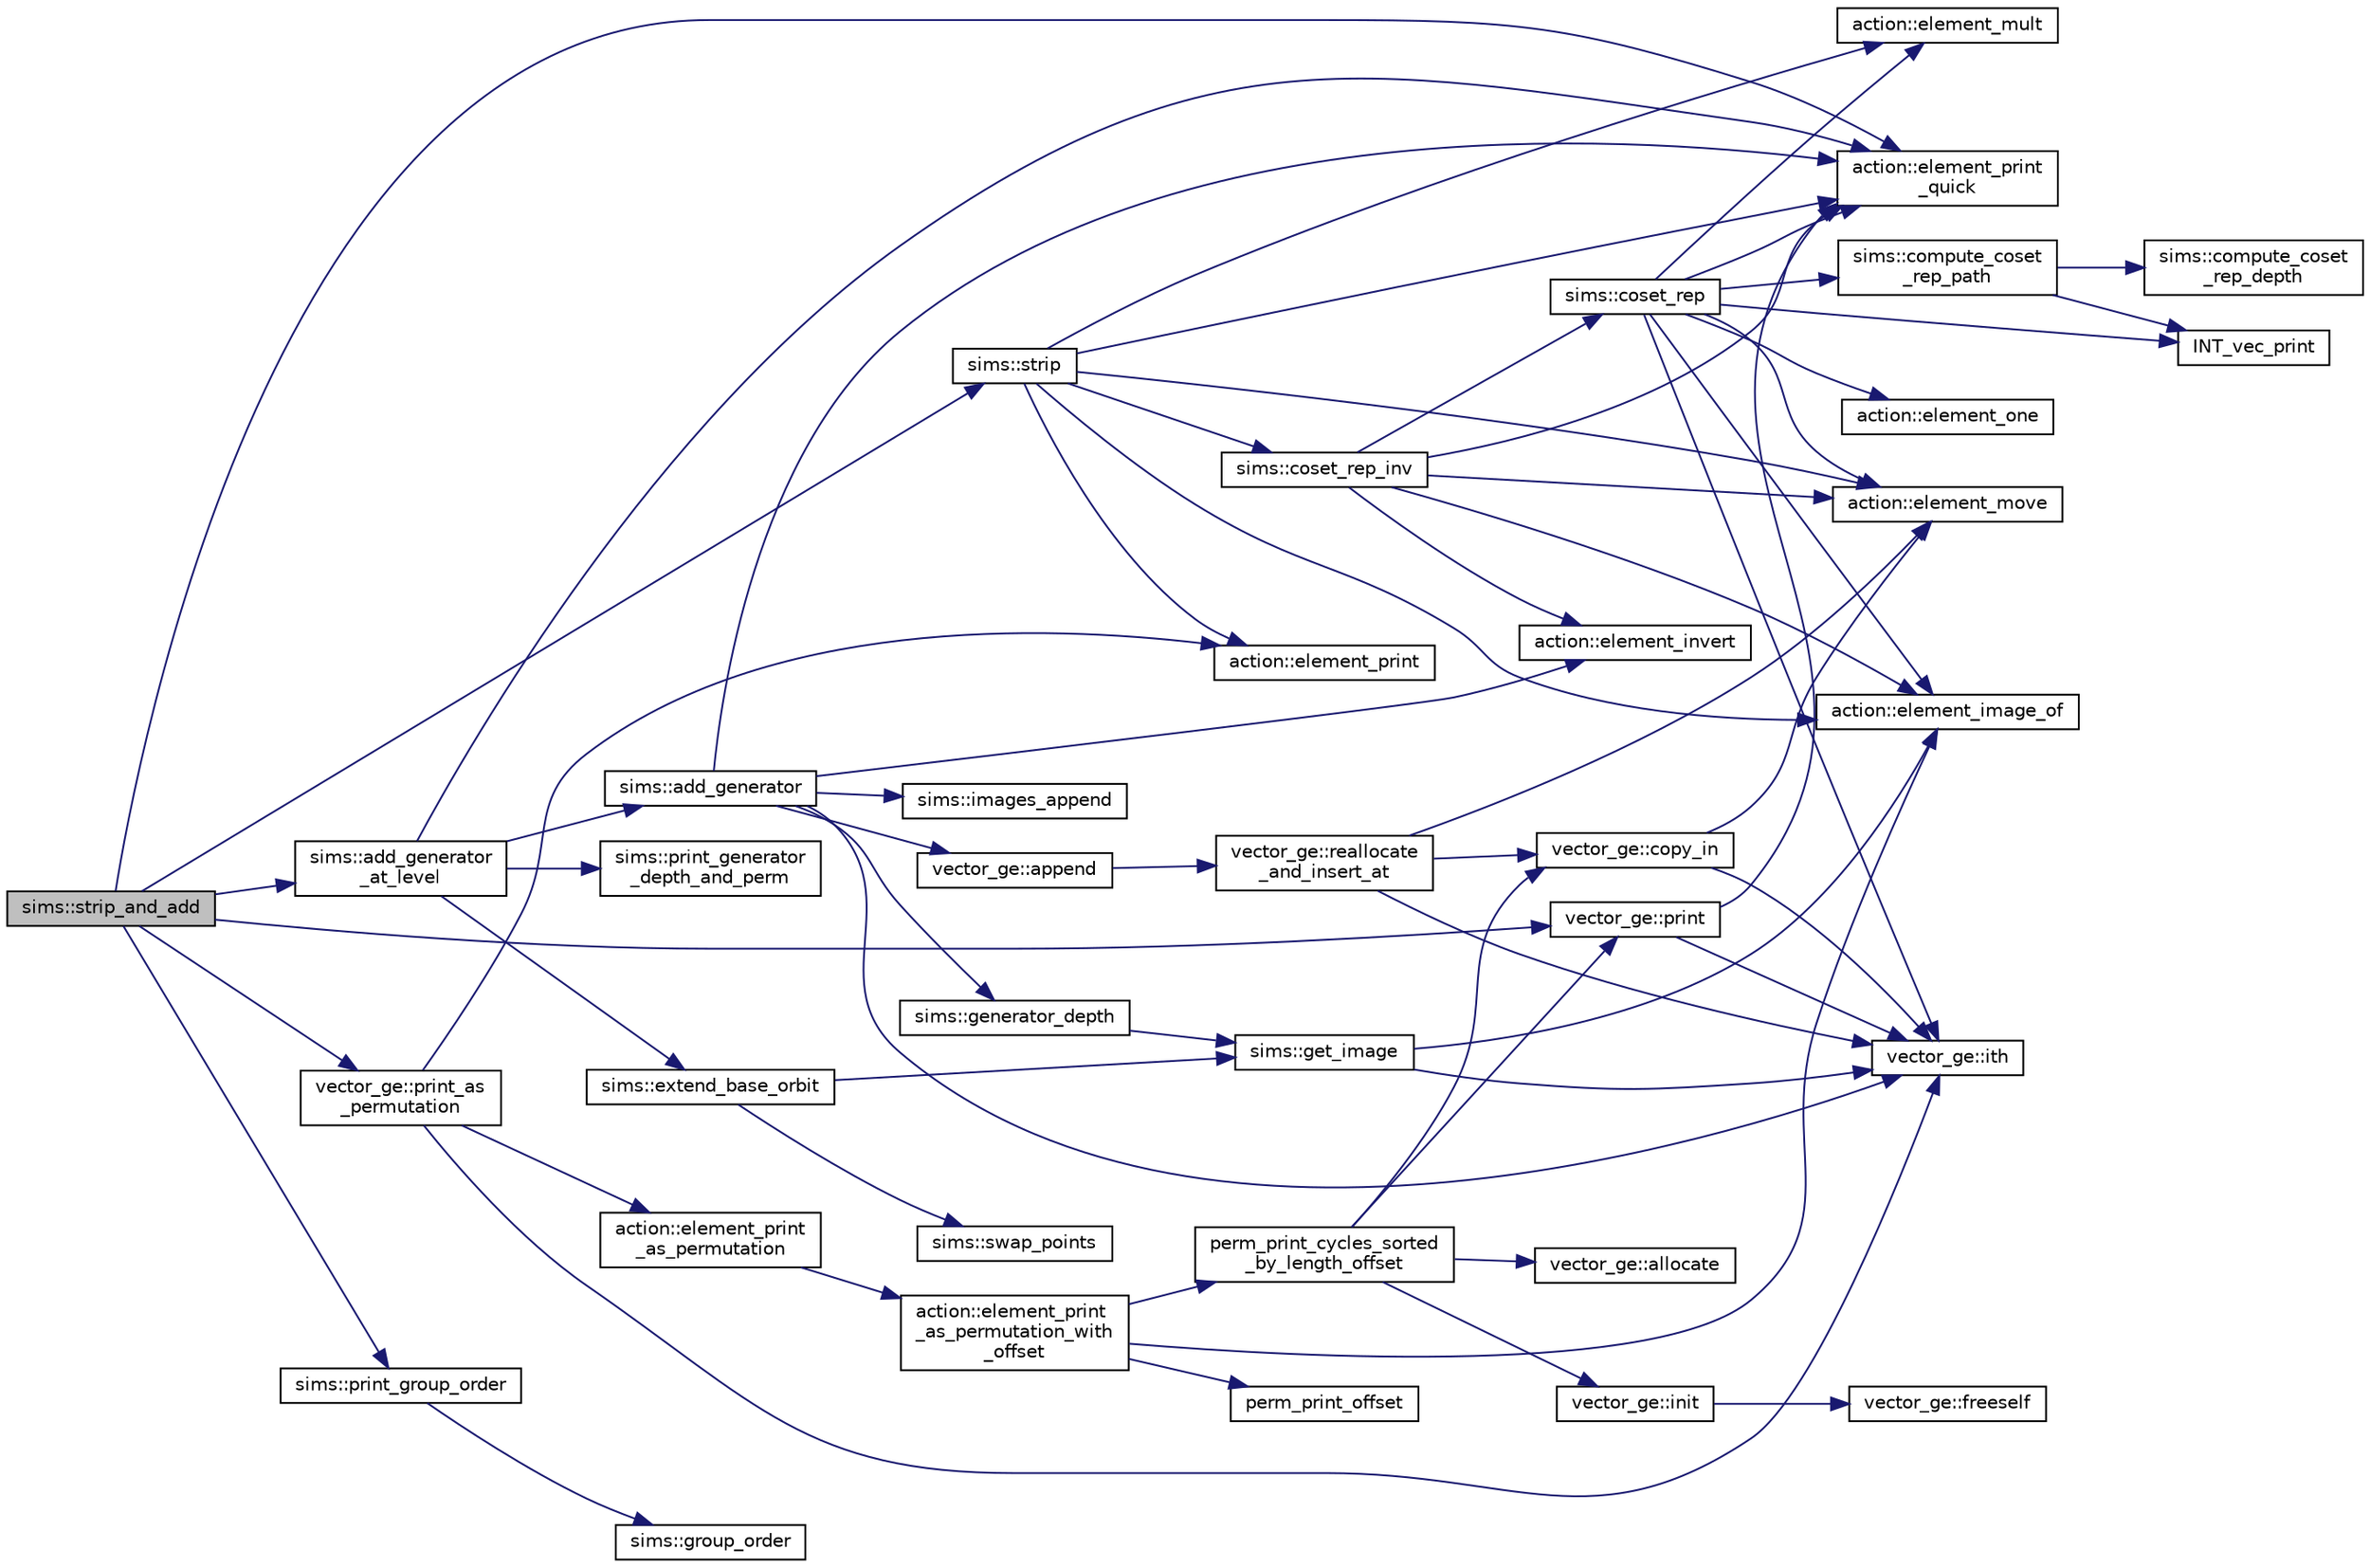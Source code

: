 digraph "sims::strip_and_add"
{
  edge [fontname="Helvetica",fontsize="10",labelfontname="Helvetica",labelfontsize="10"];
  node [fontname="Helvetica",fontsize="10",shape=record];
  rankdir="LR";
  Node10423 [label="sims::strip_and_add",height=0.2,width=0.4,color="black", fillcolor="grey75", style="filled", fontcolor="black"];
  Node10423 -> Node10424 [color="midnightblue",fontsize="10",style="solid",fontname="Helvetica"];
  Node10424 [label="sims::strip",height=0.2,width=0.4,color="black", fillcolor="white", style="filled",URL="$d9/df3/classsims.html#a4d902cab732ddf9f60788dda85b0a775"];
  Node10424 -> Node10425 [color="midnightblue",fontsize="10",style="solid",fontname="Helvetica"];
  Node10425 [label="action::element_print\l_quick",height=0.2,width=0.4,color="black", fillcolor="white", style="filled",URL="$d2/d86/classaction.html#a4844680cf6750396f76494a28655265b"];
  Node10424 -> Node10426 [color="midnightblue",fontsize="10",style="solid",fontname="Helvetica"];
  Node10426 [label="action::element_move",height=0.2,width=0.4,color="black", fillcolor="white", style="filled",URL="$d2/d86/classaction.html#a550947491bbb534d3d7951f50198a874"];
  Node10424 -> Node10427 [color="midnightblue",fontsize="10",style="solid",fontname="Helvetica"];
  Node10427 [label="action::element_image_of",height=0.2,width=0.4,color="black", fillcolor="white", style="filled",URL="$d2/d86/classaction.html#ae09559d4537a048fc860f8a74a31393d"];
  Node10424 -> Node10428 [color="midnightblue",fontsize="10",style="solid",fontname="Helvetica"];
  Node10428 [label="sims::coset_rep_inv",height=0.2,width=0.4,color="black", fillcolor="white", style="filled",URL="$d9/df3/classsims.html#a388f523d4ec997fce4e9ede924de99b9"];
  Node10428 -> Node10429 [color="midnightblue",fontsize="10",style="solid",fontname="Helvetica"];
  Node10429 [label="sims::coset_rep",height=0.2,width=0.4,color="black", fillcolor="white", style="filled",URL="$d9/df3/classsims.html#a3d669dba4d005cd2399388f27f44cd04"];
  Node10429 -> Node10430 [color="midnightblue",fontsize="10",style="solid",fontname="Helvetica"];
  Node10430 [label="sims::compute_coset\l_rep_path",height=0.2,width=0.4,color="black", fillcolor="white", style="filled",URL="$d9/df3/classsims.html#a22a53a24eb86dcfe54cb3588776a4d96"];
  Node10430 -> Node10431 [color="midnightblue",fontsize="10",style="solid",fontname="Helvetica"];
  Node10431 [label="sims::compute_coset\l_rep_depth",height=0.2,width=0.4,color="black", fillcolor="white", style="filled",URL="$d9/df3/classsims.html#abfeb782bd253f1df5253486afb120f6f"];
  Node10430 -> Node10432 [color="midnightblue",fontsize="10",style="solid",fontname="Helvetica"];
  Node10432 [label="INT_vec_print",height=0.2,width=0.4,color="black", fillcolor="white", style="filled",URL="$df/dbf/sajeeb_8_c.html#a79a5901af0b47dd0d694109543c027fe"];
  Node10429 -> Node10432 [color="midnightblue",fontsize="10",style="solid",fontname="Helvetica"];
  Node10429 -> Node10433 [color="midnightblue",fontsize="10",style="solid",fontname="Helvetica"];
  Node10433 [label="action::element_one",height=0.2,width=0.4,color="black", fillcolor="white", style="filled",URL="$d2/d86/classaction.html#a780a105daf04d6d1fe7e2f63b3c88e3b"];
  Node10429 -> Node10434 [color="midnightblue",fontsize="10",style="solid",fontname="Helvetica"];
  Node10434 [label="vector_ge::ith",height=0.2,width=0.4,color="black", fillcolor="white", style="filled",URL="$d4/d6e/classvector__ge.html#a1ff002e8b746a9beb119d57dcd4a15ff"];
  Node10429 -> Node10425 [color="midnightblue",fontsize="10",style="solid",fontname="Helvetica"];
  Node10429 -> Node10435 [color="midnightblue",fontsize="10",style="solid",fontname="Helvetica"];
  Node10435 [label="action::element_mult",height=0.2,width=0.4,color="black", fillcolor="white", style="filled",URL="$d2/d86/classaction.html#ae9e36b2cae1f0f7bd7144097fa9a34b3"];
  Node10429 -> Node10426 [color="midnightblue",fontsize="10",style="solid",fontname="Helvetica"];
  Node10429 -> Node10427 [color="midnightblue",fontsize="10",style="solid",fontname="Helvetica"];
  Node10428 -> Node10425 [color="midnightblue",fontsize="10",style="solid",fontname="Helvetica"];
  Node10428 -> Node10427 [color="midnightblue",fontsize="10",style="solid",fontname="Helvetica"];
  Node10428 -> Node10436 [color="midnightblue",fontsize="10",style="solid",fontname="Helvetica"];
  Node10436 [label="action::element_invert",height=0.2,width=0.4,color="black", fillcolor="white", style="filled",URL="$d2/d86/classaction.html#aa4bd01e338497714586636751fcef436"];
  Node10428 -> Node10426 [color="midnightblue",fontsize="10",style="solid",fontname="Helvetica"];
  Node10424 -> Node10437 [color="midnightblue",fontsize="10",style="solid",fontname="Helvetica"];
  Node10437 [label="action::element_print",height=0.2,width=0.4,color="black", fillcolor="white", style="filled",URL="$d2/d86/classaction.html#ae38c3ef3c1125213733d63c6fc3c40cd"];
  Node10424 -> Node10435 [color="midnightblue",fontsize="10",style="solid",fontname="Helvetica"];
  Node10423 -> Node10425 [color="midnightblue",fontsize="10",style="solid",fontname="Helvetica"];
  Node10423 -> Node10438 [color="midnightblue",fontsize="10",style="solid",fontname="Helvetica"];
  Node10438 [label="sims::add_generator\l_at_level",height=0.2,width=0.4,color="black", fillcolor="white", style="filled",URL="$d9/df3/classsims.html#ac9f0f17058381524d70645e9d6893e4d"];
  Node10438 -> Node10425 [color="midnightblue",fontsize="10",style="solid",fontname="Helvetica"];
  Node10438 -> Node10439 [color="midnightblue",fontsize="10",style="solid",fontname="Helvetica"];
  Node10439 [label="sims::add_generator",height=0.2,width=0.4,color="black", fillcolor="white", style="filled",URL="$d9/df3/classsims.html#add28c3fa3ed9825c7ccb4b1fb7ac22d4"];
  Node10439 -> Node10425 [color="midnightblue",fontsize="10",style="solid",fontname="Helvetica"];
  Node10439 -> Node10440 [color="midnightblue",fontsize="10",style="solid",fontname="Helvetica"];
  Node10440 [label="vector_ge::append",height=0.2,width=0.4,color="black", fillcolor="white", style="filled",URL="$d4/d6e/classvector__ge.html#a6e24ff78ee23cd3e94b266038f059e83"];
  Node10440 -> Node10441 [color="midnightblue",fontsize="10",style="solid",fontname="Helvetica"];
  Node10441 [label="vector_ge::reallocate\l_and_insert_at",height=0.2,width=0.4,color="black", fillcolor="white", style="filled",URL="$d4/d6e/classvector__ge.html#af9a3fcffc74924aacdbd41c936750e9b"];
  Node10441 -> Node10434 [color="midnightblue",fontsize="10",style="solid",fontname="Helvetica"];
  Node10441 -> Node10426 [color="midnightblue",fontsize="10",style="solid",fontname="Helvetica"];
  Node10441 -> Node10442 [color="midnightblue",fontsize="10",style="solid",fontname="Helvetica"];
  Node10442 [label="vector_ge::copy_in",height=0.2,width=0.4,color="black", fillcolor="white", style="filled",URL="$d4/d6e/classvector__ge.html#ad02ebf2d4e8bbf095685aea921999145"];
  Node10442 -> Node10434 [color="midnightblue",fontsize="10",style="solid",fontname="Helvetica"];
  Node10442 -> Node10426 [color="midnightblue",fontsize="10",style="solid",fontname="Helvetica"];
  Node10439 -> Node10436 [color="midnightblue",fontsize="10",style="solid",fontname="Helvetica"];
  Node10439 -> Node10434 [color="midnightblue",fontsize="10",style="solid",fontname="Helvetica"];
  Node10439 -> Node10443 [color="midnightblue",fontsize="10",style="solid",fontname="Helvetica"];
  Node10443 [label="sims::images_append",height=0.2,width=0.4,color="black", fillcolor="white", style="filled",URL="$d9/df3/classsims.html#a2eedbb17ba9644f7d57d81dafab0eb01"];
  Node10439 -> Node10444 [color="midnightblue",fontsize="10",style="solid",fontname="Helvetica"];
  Node10444 [label="sims::generator_depth",height=0.2,width=0.4,color="black", fillcolor="white", style="filled",URL="$d9/df3/classsims.html#acdcef5adbae43ca98568ba1e6aa5b6a2"];
  Node10444 -> Node10445 [color="midnightblue",fontsize="10",style="solid",fontname="Helvetica"];
  Node10445 [label="sims::get_image",height=0.2,width=0.4,color="black", fillcolor="white", style="filled",URL="$d9/df3/classsims.html#ae649dbf5a9440550c1ca4e402c4b4b16"];
  Node10445 -> Node10427 [color="midnightblue",fontsize="10",style="solid",fontname="Helvetica"];
  Node10445 -> Node10434 [color="midnightblue",fontsize="10",style="solid",fontname="Helvetica"];
  Node10438 -> Node10446 [color="midnightblue",fontsize="10",style="solid",fontname="Helvetica"];
  Node10446 [label="sims::print_generator\l_depth_and_perm",height=0.2,width=0.4,color="black", fillcolor="white", style="filled",URL="$d9/df3/classsims.html#a4630b82437f49635da45c5fc1953d919"];
  Node10438 -> Node10447 [color="midnightblue",fontsize="10",style="solid",fontname="Helvetica"];
  Node10447 [label="sims::extend_base_orbit",height=0.2,width=0.4,color="black", fillcolor="white", style="filled",URL="$d9/df3/classsims.html#a1ded039dbe83239f4e116fe5b84fdcea"];
  Node10447 -> Node10445 [color="midnightblue",fontsize="10",style="solid",fontname="Helvetica"];
  Node10447 -> Node10448 [color="midnightblue",fontsize="10",style="solid",fontname="Helvetica"];
  Node10448 [label="sims::swap_points",height=0.2,width=0.4,color="black", fillcolor="white", style="filled",URL="$d9/df3/classsims.html#a3443b4bbfb5573864c29b627562819d2"];
  Node10423 -> Node10449 [color="midnightblue",fontsize="10",style="solid",fontname="Helvetica"];
  Node10449 [label="vector_ge::print",height=0.2,width=0.4,color="black", fillcolor="white", style="filled",URL="$d4/d6e/classvector__ge.html#a0d260cce035c20b32d7989c50670aa8a"];
  Node10449 -> Node10425 [color="midnightblue",fontsize="10",style="solid",fontname="Helvetica"];
  Node10449 -> Node10434 [color="midnightblue",fontsize="10",style="solid",fontname="Helvetica"];
  Node10423 -> Node10450 [color="midnightblue",fontsize="10",style="solid",fontname="Helvetica"];
  Node10450 [label="vector_ge::print_as\l_permutation",height=0.2,width=0.4,color="black", fillcolor="white", style="filled",URL="$d4/d6e/classvector__ge.html#ac62360340b6ad2484c121584465eeef2"];
  Node10450 -> Node10437 [color="midnightblue",fontsize="10",style="solid",fontname="Helvetica"];
  Node10450 -> Node10434 [color="midnightblue",fontsize="10",style="solid",fontname="Helvetica"];
  Node10450 -> Node10451 [color="midnightblue",fontsize="10",style="solid",fontname="Helvetica"];
  Node10451 [label="action::element_print\l_as_permutation",height=0.2,width=0.4,color="black", fillcolor="white", style="filled",URL="$d2/d86/classaction.html#a2975618a8203187b688a67c947150bb8"];
  Node10451 -> Node10452 [color="midnightblue",fontsize="10",style="solid",fontname="Helvetica"];
  Node10452 [label="action::element_print\l_as_permutation_with\l_offset",height=0.2,width=0.4,color="black", fillcolor="white", style="filled",URL="$d2/d86/classaction.html#addd61d869434abaad431124a6d858396"];
  Node10452 -> Node10427 [color="midnightblue",fontsize="10",style="solid",fontname="Helvetica"];
  Node10452 -> Node10453 [color="midnightblue",fontsize="10",style="solid",fontname="Helvetica"];
  Node10453 [label="perm_print_offset",height=0.2,width=0.4,color="black", fillcolor="white", style="filled",URL="$d2/d7c/combinatorics_8_c.html#ab87deef2ba9e4d2ce386a19eeaffecf3"];
  Node10452 -> Node10454 [color="midnightblue",fontsize="10",style="solid",fontname="Helvetica"];
  Node10454 [label="perm_print_cycles_sorted\l_by_length_offset",height=0.2,width=0.4,color="black", fillcolor="white", style="filled",URL="$d5/d90/action__global_8_c.html#a9d1f2e34879c04dbc45d08984a8066e3"];
  Node10454 -> Node10455 [color="midnightblue",fontsize="10",style="solid",fontname="Helvetica"];
  Node10455 [label="vector_ge::init",height=0.2,width=0.4,color="black", fillcolor="white", style="filled",URL="$d4/d6e/classvector__ge.html#afe1d6befd1f1501e6be34afbaa9d30a8"];
  Node10455 -> Node10456 [color="midnightblue",fontsize="10",style="solid",fontname="Helvetica"];
  Node10456 [label="vector_ge::freeself",height=0.2,width=0.4,color="black", fillcolor="white", style="filled",URL="$d4/d6e/classvector__ge.html#aa002e4b715cc73a9b8b367d29700b452"];
  Node10454 -> Node10457 [color="midnightblue",fontsize="10",style="solid",fontname="Helvetica"];
  Node10457 [label="vector_ge::allocate",height=0.2,width=0.4,color="black", fillcolor="white", style="filled",URL="$d4/d6e/classvector__ge.html#a35b062a9201b30f0a87bf87702d243ae"];
  Node10454 -> Node10442 [color="midnightblue",fontsize="10",style="solid",fontname="Helvetica"];
  Node10454 -> Node10449 [color="midnightblue",fontsize="10",style="solid",fontname="Helvetica"];
  Node10423 -> Node10458 [color="midnightblue",fontsize="10",style="solid",fontname="Helvetica"];
  Node10458 [label="sims::print_group_order",height=0.2,width=0.4,color="black", fillcolor="white", style="filled",URL="$d9/df3/classsims.html#a2fc3bfc40a993e0a6902374465304c0c"];
  Node10458 -> Node10459 [color="midnightblue",fontsize="10",style="solid",fontname="Helvetica"];
  Node10459 [label="sims::group_order",height=0.2,width=0.4,color="black", fillcolor="white", style="filled",URL="$d9/df3/classsims.html#aa442445175656570fa35febbe790efad"];
}
